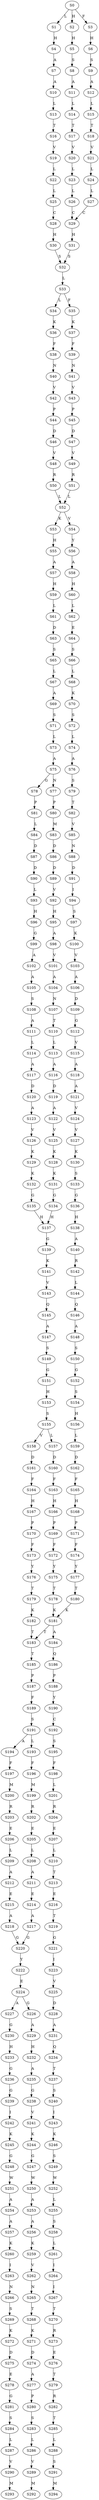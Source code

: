 strict digraph  {
	S0 -> S1 [ label = L ];
	S0 -> S2 [ label = H ];
	S0 -> S3 [ label = F ];
	S1 -> S4 [ label = H ];
	S2 -> S5 [ label = H ];
	S3 -> S6 [ label = H ];
	S4 -> S7 [ label = A ];
	S5 -> S8 [ label = S ];
	S6 -> S9 [ label = S ];
	S7 -> S10 [ label = A ];
	S8 -> S11 [ label = A ];
	S9 -> S12 [ label = A ];
	S10 -> S13 [ label = L ];
	S11 -> S14 [ label = L ];
	S12 -> S15 [ label = L ];
	S13 -> S16 [ label = T ];
	S14 -> S17 [ label = T ];
	S15 -> S18 [ label = T ];
	S16 -> S19 [ label = V ];
	S17 -> S20 [ label = V ];
	S18 -> S21 [ label = V ];
	S19 -> S22 [ label = L ];
	S20 -> S23 [ label = L ];
	S21 -> S24 [ label = L ];
	S22 -> S25 [ label = L ];
	S23 -> S26 [ label = L ];
	S24 -> S27 [ label = L ];
	S25 -> S28 [ label = C ];
	S26 -> S29 [ label = C ];
	S27 -> S29 [ label = C ];
	S28 -> S30 [ label = H ];
	S29 -> S31 [ label = H ];
	S30 -> S32 [ label = S ];
	S31 -> S32 [ label = S ];
	S32 -> S33 [ label = L ];
	S33 -> S34 [ label = L ];
	S33 -> S35 [ label = F ];
	S34 -> S36 [ label = K ];
	S35 -> S37 [ label = K ];
	S36 -> S38 [ label = F ];
	S37 -> S39 [ label = F ];
	S38 -> S40 [ label = N ];
	S39 -> S41 [ label = N ];
	S40 -> S42 [ label = V ];
	S41 -> S43 [ label = V ];
	S42 -> S44 [ label = P ];
	S43 -> S45 [ label = P ];
	S44 -> S46 [ label = D ];
	S45 -> S47 [ label = D ];
	S46 -> S48 [ label = V ];
	S47 -> S49 [ label = V ];
	S48 -> S50 [ label = R ];
	S49 -> S51 [ label = R ];
	S50 -> S52 [ label = L ];
	S51 -> S52 [ label = L ];
	S52 -> S53 [ label = K ];
	S52 -> S54 [ label = V ];
	S53 -> S55 [ label = H ];
	S54 -> S56 [ label = Y ];
	S55 -> S57 [ label = A ];
	S56 -> S58 [ label = A ];
	S57 -> S59 [ label = H ];
	S58 -> S60 [ label = H ];
	S59 -> S61 [ label = L ];
	S60 -> S62 [ label = L ];
	S61 -> S63 [ label = D ];
	S62 -> S64 [ label = E ];
	S63 -> S65 [ label = S ];
	S64 -> S66 [ label = S ];
	S65 -> S67 [ label = L ];
	S66 -> S68 [ label = L ];
	S67 -> S69 [ label = A ];
	S68 -> S70 [ label = K ];
	S69 -> S71 [ label = S ];
	S70 -> S72 [ label = S ];
	S71 -> S73 [ label = L ];
	S72 -> S74 [ label = L ];
	S73 -> S75 [ label = A ];
	S74 -> S76 [ label = A ];
	S75 -> S77 [ label = N ];
	S75 -> S78 [ label = G ];
	S76 -> S79 [ label = S ];
	S77 -> S80 [ label = P ];
	S78 -> S81 [ label = P ];
	S79 -> S82 [ label = T ];
	S80 -> S83 [ label = M ];
	S81 -> S84 [ label = L ];
	S82 -> S85 [ label = V ];
	S83 -> S86 [ label = D ];
	S84 -> S87 [ label = D ];
	S85 -> S88 [ label = N ];
	S86 -> S89 [ label = D ];
	S87 -> S90 [ label = D ];
	S88 -> S91 [ label = D ];
	S89 -> S92 [ label = V ];
	S90 -> S93 [ label = L ];
	S91 -> S94 [ label = I ];
	S92 -> S95 [ label = H ];
	S93 -> S96 [ label = H ];
	S94 -> S97 [ label = S ];
	S95 -> S98 [ label = A ];
	S96 -> S99 [ label = G ];
	S97 -> S100 [ label = K ];
	S98 -> S101 [ label = V ];
	S99 -> S102 [ label = A ];
	S100 -> S103 [ label = V ];
	S101 -> S104 [ label = A ];
	S102 -> S105 [ label = A ];
	S103 -> S106 [ label = A ];
	S104 -> S107 [ label = N ];
	S105 -> S108 [ label = S ];
	S106 -> S109 [ label = D ];
	S107 -> S110 [ label = T ];
	S108 -> S111 [ label = A ];
	S109 -> S112 [ label = G ];
	S110 -> S113 [ label = L ];
	S111 -> S114 [ label = L ];
	S112 -> S115 [ label = V ];
	S113 -> S116 [ label = A ];
	S114 -> S117 [ label = A ];
	S115 -> S118 [ label = A ];
	S116 -> S119 [ label = D ];
	S117 -> S120 [ label = D ];
	S118 -> S121 [ label = A ];
	S119 -> S122 [ label = A ];
	S120 -> S123 [ label = A ];
	S121 -> S124 [ label = V ];
	S122 -> S125 [ label = V ];
	S123 -> S126 [ label = V ];
	S124 -> S127 [ label = V ];
	S125 -> S128 [ label = K ];
	S126 -> S129 [ label = K ];
	S127 -> S130 [ label = K ];
	S128 -> S131 [ label = K ];
	S129 -> S132 [ label = K ];
	S130 -> S133 [ label = S ];
	S131 -> S134 [ label = G ];
	S132 -> S135 [ label = G ];
	S133 -> S136 [ label = G ];
	S134 -> S137 [ label = H ];
	S135 -> S137 [ label = H ];
	S136 -> S138 [ label = H ];
	S137 -> S139 [ label = G ];
	S138 -> S140 [ label = A ];
	S139 -> S141 [ label = K ];
	S140 -> S142 [ label = R ];
	S141 -> S143 [ label = V ];
	S142 -> S144 [ label = L ];
	S143 -> S145 [ label = Q ];
	S144 -> S146 [ label = Q ];
	S145 -> S147 [ label = A ];
	S146 -> S148 [ label = A ];
	S147 -> S149 [ label = S ];
	S148 -> S150 [ label = S ];
	S149 -> S151 [ label = G ];
	S150 -> S152 [ label = G ];
	S151 -> S153 [ label = H ];
	S152 -> S154 [ label = S ];
	S153 -> S155 [ label = S ];
	S154 -> S156 [ label = H ];
	S155 -> S157 [ label = L ];
	S155 -> S158 [ label = V ];
	S156 -> S159 [ label = L ];
	S157 -> S160 [ label = D ];
	S158 -> S161 [ label = D ];
	S159 -> S162 [ label = D ];
	S160 -> S163 [ label = F ];
	S161 -> S164 [ label = F ];
	S162 -> S165 [ label = F ];
	S163 -> S166 [ label = H ];
	S164 -> S167 [ label = H ];
	S165 -> S168 [ label = H ];
	S166 -> S169 [ label = P ];
	S167 -> S170 [ label = P ];
	S168 -> S171 [ label = P ];
	S169 -> S172 [ label = F ];
	S170 -> S173 [ label = F ];
	S171 -> S174 [ label = F ];
	S172 -> S175 [ label = Y ];
	S173 -> S176 [ label = Y ];
	S174 -> S177 [ label = Y ];
	S175 -> S178 [ label = T ];
	S176 -> S179 [ label = T ];
	S177 -> S180 [ label = T ];
	S178 -> S181 [ label = K ];
	S179 -> S182 [ label = K ];
	S180 -> S181 [ label = K ];
	S181 -> S183 [ label = T ];
	S181 -> S184 [ label = A ];
	S182 -> S183 [ label = T ];
	S183 -> S185 [ label = T ];
	S184 -> S186 [ label = Q ];
	S185 -> S187 [ label = P ];
	S186 -> S188 [ label = P ];
	S187 -> S189 [ label = F ];
	S188 -> S190 [ label = Y ];
	S189 -> S191 [ label = S ];
	S190 -> S192 [ label = C ];
	S191 -> S193 [ label = L ];
	S191 -> S194 [ label = A ];
	S192 -> S195 [ label = S ];
	S193 -> S196 [ label = F ];
	S194 -> S197 [ label = F ];
	S195 -> S198 [ label = F ];
	S196 -> S199 [ label = M ];
	S197 -> S200 [ label = M ];
	S198 -> S201 [ label = L ];
	S199 -> S202 [ label = R ];
	S200 -> S203 [ label = R ];
	S201 -> S204 [ label = R ];
	S202 -> S205 [ label = E ];
	S203 -> S206 [ label = E ];
	S204 -> S207 [ label = E ];
	S205 -> S208 [ label = L ];
	S206 -> S209 [ label = L ];
	S207 -> S210 [ label = L ];
	S208 -> S211 [ label = A ];
	S209 -> S212 [ label = A ];
	S210 -> S213 [ label = T ];
	S211 -> S214 [ label = E ];
	S212 -> S215 [ label = E ];
	S213 -> S216 [ label = E ];
	S214 -> S217 [ label = A ];
	S215 -> S218 [ label = A ];
	S216 -> S219 [ label = T ];
	S217 -> S220 [ label = G ];
	S218 -> S220 [ label = G ];
	S219 -> S221 [ label = G ];
	S220 -> S222 [ label = Y ];
	S221 -> S223 [ label = I ];
	S222 -> S224 [ label = E ];
	S223 -> S225 [ label = V ];
	S224 -> S226 [ label = G ];
	S224 -> S227 [ label = A ];
	S225 -> S228 [ label = D ];
	S226 -> S229 [ label = A ];
	S227 -> S230 [ label = G ];
	S228 -> S231 [ label = A ];
	S229 -> S232 [ label = H ];
	S230 -> S233 [ label = H ];
	S231 -> S234 [ label = Q ];
	S232 -> S235 [ label = A ];
	S233 -> S236 [ label = G ];
	S234 -> S237 [ label = T ];
	S235 -> S238 [ label = G ];
	S236 -> S239 [ label = G ];
	S237 -> S240 [ label = S ];
	S238 -> S241 [ label = V ];
	S239 -> S242 [ label = I ];
	S240 -> S243 [ label = I ];
	S241 -> S244 [ label = K ];
	S242 -> S245 [ label = K ];
	S243 -> S246 [ label = K ];
	S244 -> S247 [ label = G ];
	S245 -> S248 [ label = G ];
	S246 -> S249 [ label = S ];
	S247 -> S250 [ label = W ];
	S248 -> S251 [ label = W ];
	S249 -> S252 [ label = W ];
	S250 -> S253 [ label = A ];
	S251 -> S254 [ label = A ];
	S252 -> S255 [ label = L ];
	S253 -> S256 [ label = A ];
	S254 -> S257 [ label = A ];
	S255 -> S258 [ label = S ];
	S256 -> S259 [ label = K ];
	S257 -> S260 [ label = K ];
	S258 -> S261 [ label = L ];
	S259 -> S262 [ label = V ];
	S260 -> S263 [ label = I ];
	S261 -> S264 [ label = I ];
	S262 -> S265 [ label = N ];
	S263 -> S266 [ label = N ];
	S264 -> S267 [ label = I ];
	S265 -> S268 [ label = T ];
	S266 -> S269 [ label = S ];
	S267 -> S270 [ label = T ];
	S268 -> S271 [ label = K ];
	S269 -> S272 [ label = K ];
	S270 -> S273 [ label = R ];
	S271 -> S274 [ label = D ];
	S272 -> S275 [ label = D ];
	S273 -> S276 [ label = E ];
	S274 -> S277 [ label = A ];
	S275 -> S278 [ label = E ];
	S276 -> S279 [ label = T ];
	S277 -> S280 [ label = P ];
	S278 -> S281 [ label = G ];
	S279 -> S282 [ label = R ];
	S280 -> S283 [ label = S ];
	S281 -> S284 [ label = S ];
	S282 -> S285 [ label = T ];
	S283 -> S286 [ label = L ];
	S284 -> S287 [ label = L ];
	S285 -> S288 [ label = L ];
	S286 -> S289 [ label = V ];
	S287 -> S290 [ label = V ];
	S288 -> S291 [ label = S ];
	S289 -> S292 [ label = M ];
	S290 -> S293 [ label = M ];
	S291 -> S294 [ label = M ];
}
